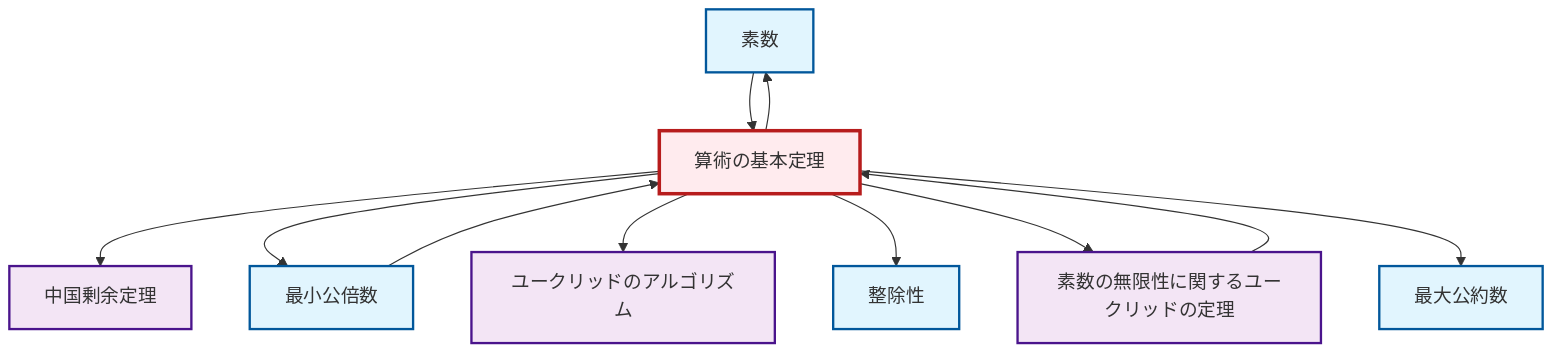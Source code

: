 graph TD
    classDef definition fill:#e1f5fe,stroke:#01579b,stroke-width:2px
    classDef theorem fill:#f3e5f5,stroke:#4a148c,stroke-width:2px
    classDef axiom fill:#fff3e0,stroke:#e65100,stroke-width:2px
    classDef example fill:#e8f5e9,stroke:#1b5e20,stroke-width:2px
    classDef current fill:#ffebee,stroke:#b71c1c,stroke-width:3px
    def-prime["素数"]:::definition
    thm-fundamental-arithmetic["算術の基本定理"]:::theorem
    thm-euclid-infinitude-primes["素数の無限性に関するユークリッドの定理"]:::theorem
    def-gcd["最大公約数"]:::definition
    def-lcm["最小公倍数"]:::definition
    thm-euclidean-algorithm["ユークリッドのアルゴリズム"]:::theorem
    thm-chinese-remainder["中国剰余定理"]:::theorem
    def-divisibility["整除性"]:::definition
    thm-fundamental-arithmetic --> thm-chinese-remainder
    thm-fundamental-arithmetic --> def-lcm
    thm-fundamental-arithmetic --> thm-euclidean-algorithm
    def-lcm --> thm-fundamental-arithmetic
    thm-fundamental-arithmetic --> def-divisibility
    def-prime --> thm-fundamental-arithmetic
    thm-fundamental-arithmetic --> thm-euclid-infinitude-primes
    thm-fundamental-arithmetic --> def-prime
    thm-fundamental-arithmetic --> def-gcd
    thm-euclid-infinitude-primes --> thm-fundamental-arithmetic
    class thm-fundamental-arithmetic current